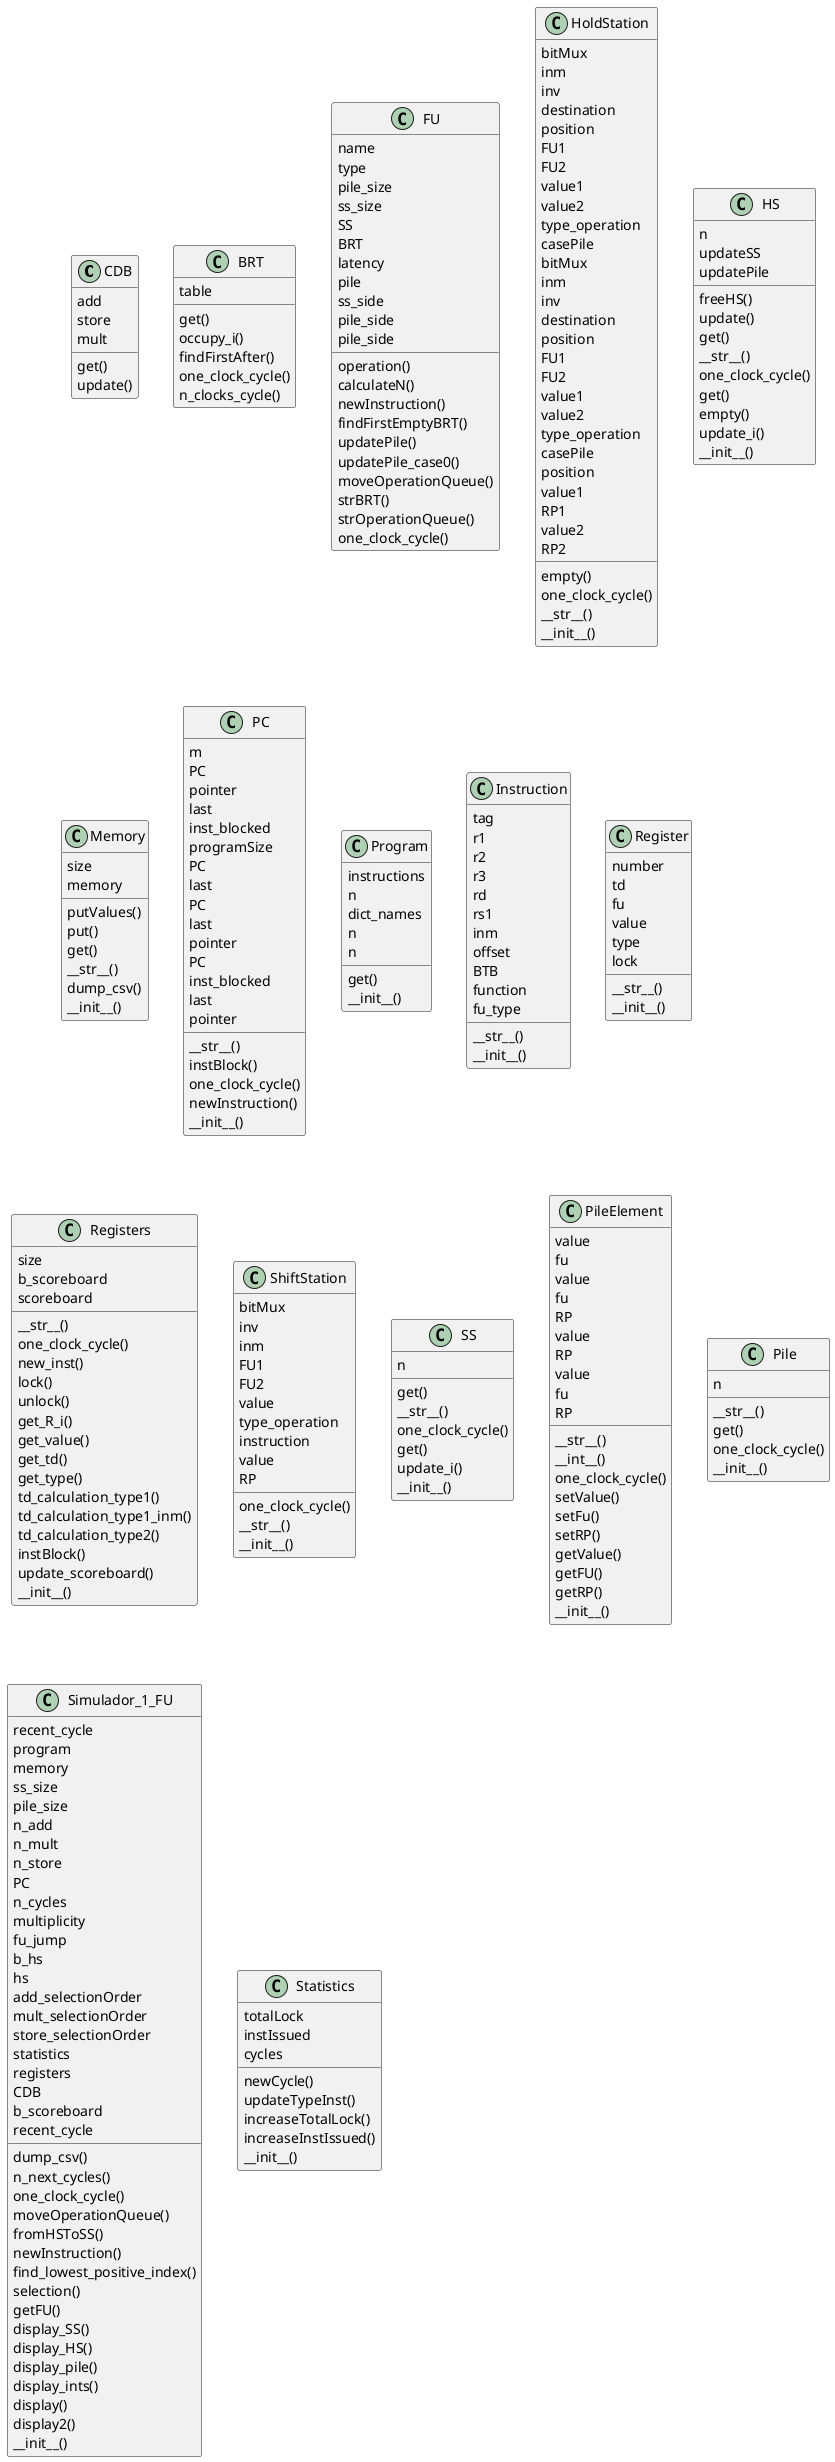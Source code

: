 @startuml
class CDB {
    get()
    update()
        add
    store
    mult
}
class BRT {
    get()
    occupy_i()
    findFirstAfter()
    one_clock_cycle()
    n_clocks_cycle()
        table
}
class FU {
    operation()
    calculateN()
    newInstruction()
    findFirstEmptyBRT()
    updatePile()
    updatePile_case0()
    moveOperationQueue()
    strBRT()
    strOperationQueue()
    one_clock_cycle()
        name
    type
    pile_size
    ss_size
    SS
    BRT
    latency
    pile
    ss_side
    pile_side
    pile_side
}
class HoldStation {
    empty()
    one_clock_cycle()
    __str__()
        bitMux
    inm
    inv
    destination
    position
    FU1
    FU2
    value1
    value2
    type_operation
    casePile
    bitMux
    inm
    inv
    destination
    position
    FU1
    FU2
    value1
    value2
    type_operation
    casePile
    position
    value1
    RP1
    value2
    RP2
    __init__()
}
class HS {
    freeHS()
    update()
    get()
    __str__()
    one_clock_cycle()
    get()
    empty()
    update_i()
        n
    updateSS
    updatePile
    __init__()
}
class Memory {
    putValues()
    put()
    get()
    __str__()
    dump_csv()
        size
    memory
    __init__()
}
class PC {
    __str__()
    instBlock()
    one_clock_cycle()
    newInstruction()
        m
    PC
    pointer
    last
    inst_blocked
    programSize
    PC
    last
    PC
    last
    pointer
    PC
    inst_blocked
    last
    pointer
    __init__()
}
class Program {
    get()
        instructions
    n
    dict_names
    n
    n
    __init__()
}
class Instruction {
    __str__()
        tag
    r1
    r2
    r3
    rd
    rs1
    inm
    offset
    BTB
    function
    fu_type
    __init__()
}
class Register {
    __str__()
        number
    td
    fu
    value
    type
    lock
    __init__()
}
class Registers {
    __str__()
    one_clock_cycle()
    new_inst()
    lock()
    unlock()
    get_R_i()
    get_value()
    get_td()
    get_type()
    td_calculation_type1()
    td_calculation_type1_inm()
    td_calculation_type2()
    instBlock()
    update_scoreboard()
        size
    b_scoreboard
    scoreboard
    __init__()
}
class ShiftStation {
    one_clock_cycle()
    __str__()
        bitMux
    inv
    inm
    FU1
    FU2
    value
    type_operation
    instruction
    value
    RP
    __init__()
}
class SS {
    get()
    __str__()
    one_clock_cycle()
    get()
    update_i()
        n
    __init__()
}
class PileElement {
    __str__()
    __int__()
    one_clock_cycle()
    setValue()
    setFu()
    setRP()
    getValue()
    getFU()
    getRP()
        value
    fu
    value
    fu
    RP
    value
    RP
    value
    fu
    RP
    __init__()
}
class Pile {
    __str__()
    get()
    one_clock_cycle()
        n
    __init__()
}
class Simulador_1_FU {
    dump_csv()
    n_next_cycles()
    one_clock_cycle()
    moveOperationQueue()
    fromHSToSS()
    newInstruction()
    find_lowest_positive_index()
    selection()
    getFU()
    display_SS()
    display_HS()
    display_pile()
    display_ints()
    display()
    display2()
        recent_cycle
    program
    memory
    ss_size
    pile_size
    n_add
    n_mult
    n_store
    PC
    n_cycles
    multiplicity
    fu_jump
    b_hs
    hs
    add_selectionOrder
    mult_selectionOrder
    store_selectionOrder
    statistics
    registers
    CDB
    b_scoreboard
    recent_cycle
    __init__()
}
class Statistics {
    newCycle()
    updateTypeInst()
    increaseTotalLock()
    increaseInstIssued()
        totalLock
    instIssued
    cycles
    __init__()
}
@enduml